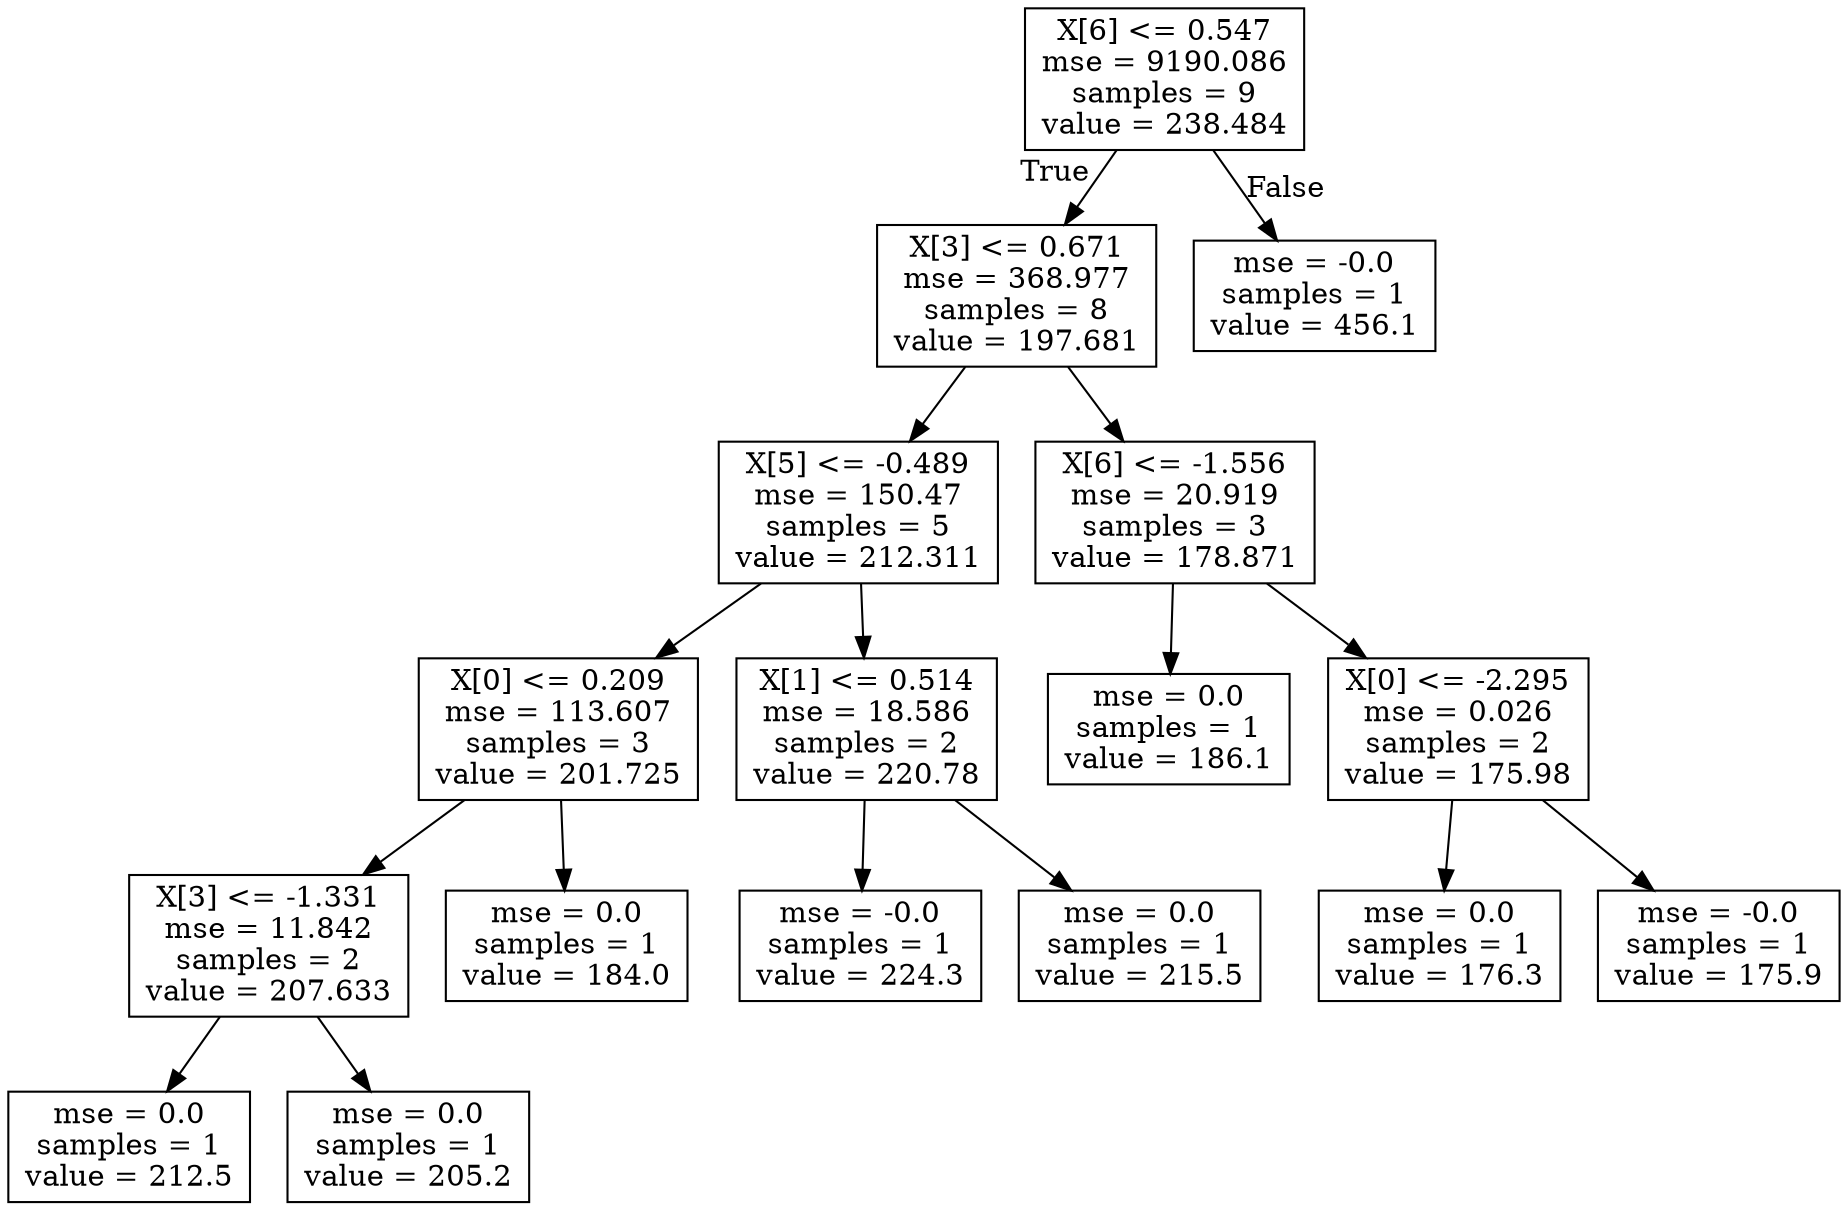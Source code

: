 digraph Tree {
node [shape=box] ;
0 [label="X[6] <= 0.547\nmse = 9190.086\nsamples = 9\nvalue = 238.484"] ;
1 [label="X[3] <= 0.671\nmse = 368.977\nsamples = 8\nvalue = 197.681"] ;
0 -> 1 [labeldistance=2.5, labelangle=45, headlabel="True"] ;
2 [label="X[5] <= -0.489\nmse = 150.47\nsamples = 5\nvalue = 212.311"] ;
1 -> 2 ;
3 [label="X[0] <= 0.209\nmse = 113.607\nsamples = 3\nvalue = 201.725"] ;
2 -> 3 ;
4 [label="X[3] <= -1.331\nmse = 11.842\nsamples = 2\nvalue = 207.633"] ;
3 -> 4 ;
5 [label="mse = 0.0\nsamples = 1\nvalue = 212.5"] ;
4 -> 5 ;
6 [label="mse = 0.0\nsamples = 1\nvalue = 205.2"] ;
4 -> 6 ;
7 [label="mse = 0.0\nsamples = 1\nvalue = 184.0"] ;
3 -> 7 ;
8 [label="X[1] <= 0.514\nmse = 18.586\nsamples = 2\nvalue = 220.78"] ;
2 -> 8 ;
9 [label="mse = -0.0\nsamples = 1\nvalue = 224.3"] ;
8 -> 9 ;
10 [label="mse = 0.0\nsamples = 1\nvalue = 215.5"] ;
8 -> 10 ;
11 [label="X[6] <= -1.556\nmse = 20.919\nsamples = 3\nvalue = 178.871"] ;
1 -> 11 ;
12 [label="mse = 0.0\nsamples = 1\nvalue = 186.1"] ;
11 -> 12 ;
13 [label="X[0] <= -2.295\nmse = 0.026\nsamples = 2\nvalue = 175.98"] ;
11 -> 13 ;
14 [label="mse = 0.0\nsamples = 1\nvalue = 176.3"] ;
13 -> 14 ;
15 [label="mse = -0.0\nsamples = 1\nvalue = 175.9"] ;
13 -> 15 ;
16 [label="mse = -0.0\nsamples = 1\nvalue = 456.1"] ;
0 -> 16 [labeldistance=2.5, labelangle=-45, headlabel="False"] ;
}